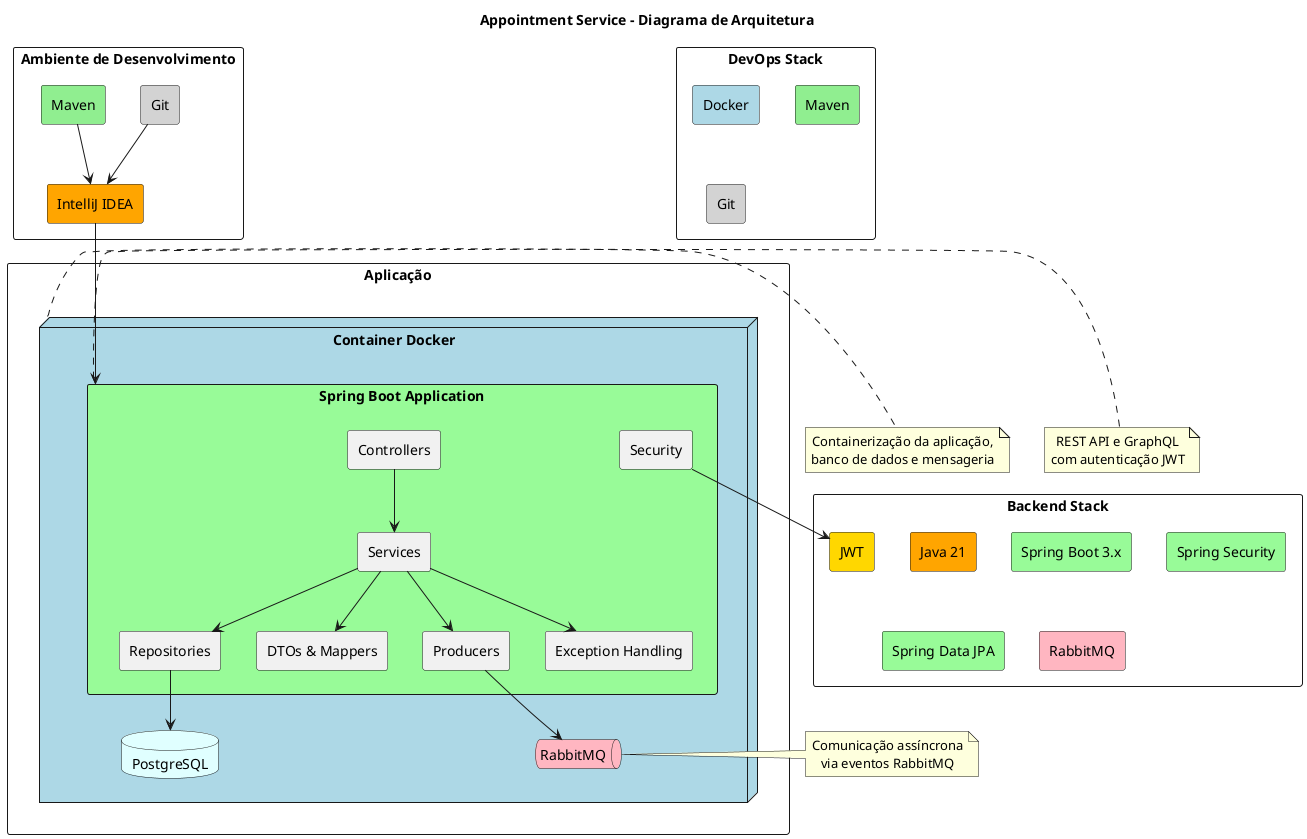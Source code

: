 @startuml
skinparam defaultTextAlignment center
skinparam componentStyle rectangle

title Appointment Service - Diagrama de Arquitetura

rectangle "Ambiente de Desenvolvimento" {
    component "Git" as git #LightGray
    component "Maven" as maven #LightGreen
    component "IntelliJ IDEA" as ide #Orange
}

rectangle "Aplicação" {
    node "Container Docker" as docker #LightBlue {
        component "Spring Boot Application" as springboot #98FB98 {
            component "Controllers" as controller
            component "Services" as service
            component "Repositories" as repository
            component "Security" as security
            component "DTOs & Mappers" as dtomapper
            component "Producers" as producer
            component "Exception Handling" as exception
        }
        database "PostgreSQL" as db #LightCyan
        queue "RabbitMQ" as rabbit #LightPink
    }
}

rectangle "Backend Stack" {
    component "Java 21" as java #Orange
    component "Spring Boot 3.x" as spring #98FB98
    component "Spring Security" as springsec #98FB98
    component "Spring Data JPA" as datajpa #98FB98
    component "JWT" as jwt #Gold
    component "RabbitMQ" as rabbitstack #LightPink
}

rectangle "DevOps Stack" {
    component "Docker" as dockertech #LightBlue
    component "Maven" as maventech #LightGreen
    component "Git" as gittech #LightGray
}

' Relacionamentos
controller --> service
service --> repository
service --> dtomapper
service --> producer
service --> exception
repository --> db
producer --> rabbit
security --> jwt

git --> ide
maven --> ide
ide --> springboot

note right of docker
  Containerização da aplicação,
  banco de dados e mensageria
end note

note left of springboot
  REST API e GraphQL
  com autenticação JWT
end note

note right of rabbit
  Comunicação assíncrona
  via eventos RabbitMQ
end note

@enduml

